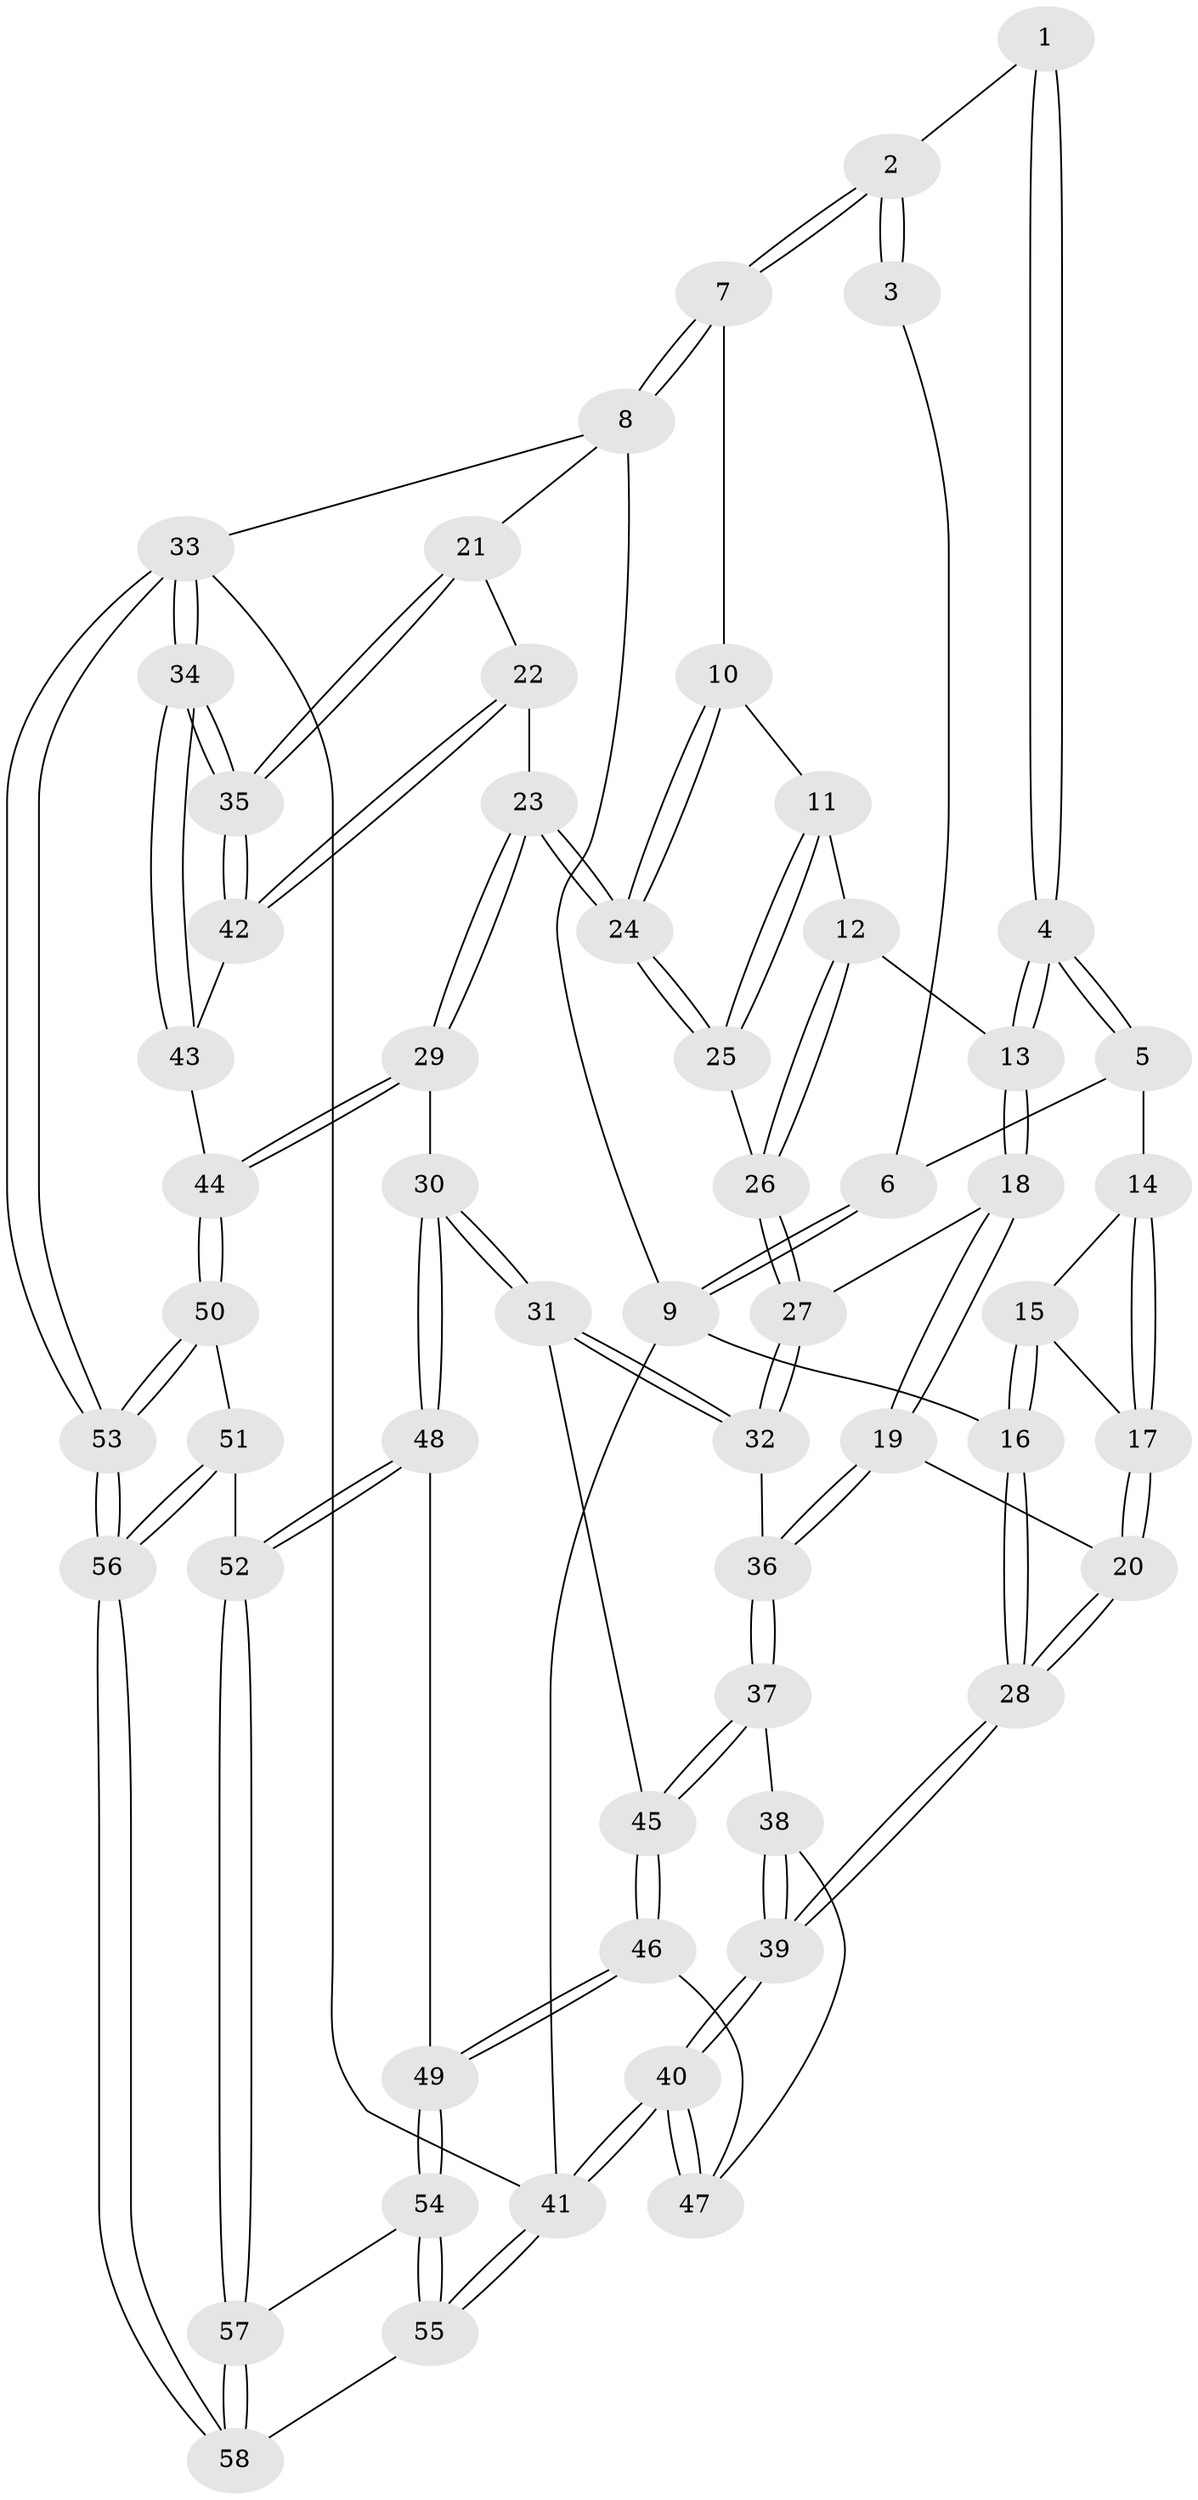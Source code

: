 // Generated by graph-tools (version 1.1) at 2025/11/02/27/25 16:11:54]
// undirected, 58 vertices, 142 edges
graph export_dot {
graph [start="1"]
  node [color=gray90,style=filled];
  1 [pos="+0.3587555333493955+0.05888859937080225"];
  2 [pos="+0.604528294105856+0"];
  3 [pos="+0.13844054708798934+0"];
  4 [pos="+0.3077959722020554+0.15569405729371177"];
  5 [pos="+0.2059375227564833+0.1127275201159434"];
  6 [pos="+0.12287889577644961+0"];
  7 [pos="+0.732760629027535+0"];
  8 [pos="+1+0"];
  9 [pos="+0+0"];
  10 [pos="+0.560998732572295+0.14769739048177952"];
  11 [pos="+0.5345679344786453+0.16453446444153202"];
  12 [pos="+0.40129599339150923+0.196262885027814"];
  13 [pos="+0.3599583725071984+0.20333380886611313"];
  14 [pos="+0.20340942567497194+0.11546919658857083"];
  15 [pos="+0.04772218284124202+0.12757020739681652"];
  16 [pos="+0+0.056641050949789946"];
  17 [pos="+0.11281748179717886+0.2705912407969299"];
  18 [pos="+0.3062625727170435+0.38121750887453987"];
  19 [pos="+0.08219724001126799+0.42738163993154954"];
  20 [pos="+0.04469997116643034+0.4072609773011663"];
  21 [pos="+1+0.008876341596609454"];
  22 [pos="+0.7701897451194529+0.46208755354619196"];
  23 [pos="+0.7393564129540583+0.4571641073022441"];
  24 [pos="+0.718067232847718+0.4390023777151682"];
  25 [pos="+0.49354533098595904+0.3839750546764008"];
  26 [pos="+0.47669969459116124+0.39182529636031244"];
  27 [pos="+0.3929220590453309+0.4405480949615725"];
  28 [pos="+0+0.3880258505994685"];
  29 [pos="+0.48244891719145216+0.6256176950010042"];
  30 [pos="+0.4667321519361056+0.6293246019069066"];
  31 [pos="+0.4566505791961649+0.623998599243053"];
  32 [pos="+0.42731742587097526+0.5657875058495508"];
  33 [pos="+1+1"];
  34 [pos="+1+0.9648161853496491"];
  35 [pos="+1+0.6654948632256374"];
  36 [pos="+0.13570815784864235+0.5460307989722163"];
  37 [pos="+0.15209575979591788+0.6118790863347309"];
  38 [pos="+0.14258325192280713+0.6376282686260294"];
  39 [pos="+0+0.7999026186481965"];
  40 [pos="+0+1"];
  41 [pos="+0+1"];
  42 [pos="+0.8140271456243474+0.5688111740163128"];
  43 [pos="+0.785566125076501+0.7162537281748902"];
  44 [pos="+0.7426648960770816+0.7670166207957434"];
  45 [pos="+0.31725017511563397+0.6809493924666451"];
  46 [pos="+0.26222728697698044+0.8524345380515158"];
  47 [pos="+0.12322403825804061+0.7981276745748208"];
  48 [pos="+0.4869654717857979+0.859042371621207"];
  49 [pos="+0.2643863265072959+0.8554897526206547"];
  50 [pos="+0.7190141084916588+0.840400144161882"];
  51 [pos="+0.6105382527140111+0.8619752150912378"];
  52 [pos="+0.49928303402373303+0.8739463897177804"];
  53 [pos="+1+1"];
  54 [pos="+0.25451490950730693+0.9477186026035808"];
  55 [pos="+0.19180354805686736+1"];
  56 [pos="+0.6748795399084874+1"];
  57 [pos="+0.48861309918930174+0.9616036400397473"];
  58 [pos="+0.4795763344055465+1"];
  1 -- 2;
  1 -- 4;
  1 -- 4;
  2 -- 3;
  2 -- 3;
  2 -- 7;
  2 -- 7;
  3 -- 6;
  4 -- 5;
  4 -- 5;
  4 -- 13;
  4 -- 13;
  5 -- 6;
  5 -- 14;
  6 -- 9;
  6 -- 9;
  7 -- 8;
  7 -- 8;
  7 -- 10;
  8 -- 9;
  8 -- 21;
  8 -- 33;
  9 -- 16;
  9 -- 41;
  10 -- 11;
  10 -- 24;
  10 -- 24;
  11 -- 12;
  11 -- 25;
  11 -- 25;
  12 -- 13;
  12 -- 26;
  12 -- 26;
  13 -- 18;
  13 -- 18;
  14 -- 15;
  14 -- 17;
  14 -- 17;
  15 -- 16;
  15 -- 16;
  15 -- 17;
  16 -- 28;
  16 -- 28;
  17 -- 20;
  17 -- 20;
  18 -- 19;
  18 -- 19;
  18 -- 27;
  19 -- 20;
  19 -- 36;
  19 -- 36;
  20 -- 28;
  20 -- 28;
  21 -- 22;
  21 -- 35;
  21 -- 35;
  22 -- 23;
  22 -- 42;
  22 -- 42;
  23 -- 24;
  23 -- 24;
  23 -- 29;
  23 -- 29;
  24 -- 25;
  24 -- 25;
  25 -- 26;
  26 -- 27;
  26 -- 27;
  27 -- 32;
  27 -- 32;
  28 -- 39;
  28 -- 39;
  29 -- 30;
  29 -- 44;
  29 -- 44;
  30 -- 31;
  30 -- 31;
  30 -- 48;
  30 -- 48;
  31 -- 32;
  31 -- 32;
  31 -- 45;
  32 -- 36;
  33 -- 34;
  33 -- 34;
  33 -- 53;
  33 -- 53;
  33 -- 41;
  34 -- 35;
  34 -- 35;
  34 -- 43;
  34 -- 43;
  35 -- 42;
  35 -- 42;
  36 -- 37;
  36 -- 37;
  37 -- 38;
  37 -- 45;
  37 -- 45;
  38 -- 39;
  38 -- 39;
  38 -- 47;
  39 -- 40;
  39 -- 40;
  40 -- 41;
  40 -- 41;
  40 -- 47;
  40 -- 47;
  41 -- 55;
  41 -- 55;
  42 -- 43;
  43 -- 44;
  44 -- 50;
  44 -- 50;
  45 -- 46;
  45 -- 46;
  46 -- 47;
  46 -- 49;
  46 -- 49;
  48 -- 49;
  48 -- 52;
  48 -- 52;
  49 -- 54;
  49 -- 54;
  50 -- 51;
  50 -- 53;
  50 -- 53;
  51 -- 52;
  51 -- 56;
  51 -- 56;
  52 -- 57;
  52 -- 57;
  53 -- 56;
  53 -- 56;
  54 -- 55;
  54 -- 55;
  54 -- 57;
  55 -- 58;
  56 -- 58;
  56 -- 58;
  57 -- 58;
  57 -- 58;
}
